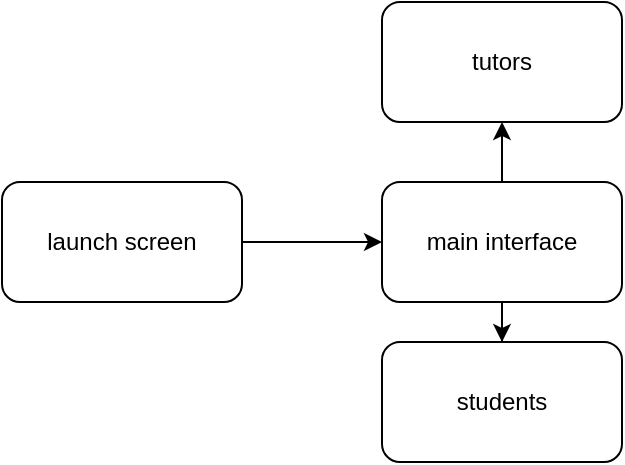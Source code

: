 <mxfile version="20.6.0" type="github">
  <diagram id="AQRkKddxotfs-IVeO4ju" name="Page-1">
    <mxGraphModel dx="1073" dy="716" grid="1" gridSize="10" guides="1" tooltips="1" connect="1" arrows="1" fold="1" page="1" pageScale="1" pageWidth="827" pageHeight="1169" math="0" shadow="0">
      <root>
        <mxCell id="0" />
        <mxCell id="1" parent="0" />
        <mxCell id="p7I5OidBqHSbVJBE_N6H-3" style="edgeStyle=orthogonalEdgeStyle;rounded=0;orthogonalLoop=1;jettySize=auto;html=1;" edge="1" parent="1" source="p7I5OidBqHSbVJBE_N6H-1" target="p7I5OidBqHSbVJBE_N6H-2">
          <mxGeometry relative="1" as="geometry" />
        </mxCell>
        <mxCell id="p7I5OidBqHSbVJBE_N6H-1" value="launch screen" style="rounded=1;whiteSpace=wrap;html=1;" vertex="1" parent="1">
          <mxGeometry x="60" y="310" width="120" height="60" as="geometry" />
        </mxCell>
        <mxCell id="p7I5OidBqHSbVJBE_N6H-5" style="edgeStyle=orthogonalEdgeStyle;rounded=0;orthogonalLoop=1;jettySize=auto;html=1;" edge="1" parent="1" source="p7I5OidBqHSbVJBE_N6H-2" target="p7I5OidBqHSbVJBE_N6H-4">
          <mxGeometry relative="1" as="geometry" />
        </mxCell>
        <mxCell id="p7I5OidBqHSbVJBE_N6H-7" style="edgeStyle=orthogonalEdgeStyle;rounded=0;orthogonalLoop=1;jettySize=auto;html=1;" edge="1" parent="1" source="p7I5OidBqHSbVJBE_N6H-2" target="p7I5OidBqHSbVJBE_N6H-6">
          <mxGeometry relative="1" as="geometry" />
        </mxCell>
        <mxCell id="p7I5OidBqHSbVJBE_N6H-2" value="main interface" style="rounded=1;whiteSpace=wrap;html=1;" vertex="1" parent="1">
          <mxGeometry x="250" y="310" width="120" height="60" as="geometry" />
        </mxCell>
        <mxCell id="p7I5OidBqHSbVJBE_N6H-4" value="tutors" style="rounded=1;whiteSpace=wrap;html=1;" vertex="1" parent="1">
          <mxGeometry x="250" y="220" width="120" height="60" as="geometry" />
        </mxCell>
        <mxCell id="p7I5OidBqHSbVJBE_N6H-6" value="students" style="rounded=1;whiteSpace=wrap;html=1;" vertex="1" parent="1">
          <mxGeometry x="250" y="390" width="120" height="60" as="geometry" />
        </mxCell>
      </root>
    </mxGraphModel>
  </diagram>
</mxfile>
